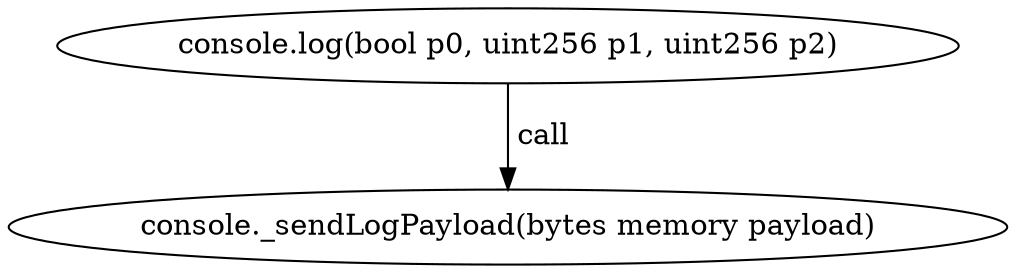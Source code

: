 digraph "" {
	graph [bb="0,0,413.08,124.8"];
	node [label="\N"];
	"console.log(bool p0, uint256 p1, uint256 p2)"	 [height=0.5,
		pos="206.54,106.8",
		width=5.1049];
	"console._sendLogPayload(bytes memory payload)"	 [height=0.5,
		pos="206.54,18",
		width=5.7372];
	"console.log(bool p0, uint256 p1, uint256 p2)" -> "console._sendLogPayload(bytes memory payload)" [key=call,
	label=" call",
	lp="218.39,62.4",
	pos="e,206.54,36.072 206.54,88.401 206.54,76.295 206.54,60.208 206.54,46.467"];
}
digraph "" {
	graph [bb="0,0,413.08,124.8"];
	node [label="\N"];
	"console.log(bool p0, uint256 p1, uint256 p2)"	 [height=0.5,
		pos="206.54,106.8",
		width=5.1049];
	"console._sendLogPayload(bytes memory payload)"	 [height=0.5,
		pos="206.54,18",
		width=5.7372];
	"console.log(bool p0, uint256 p1, uint256 p2)" -> "console._sendLogPayload(bytes memory payload)" [key=call,
	label=" call",
	lp="218.39,62.4",
	pos="e,206.54,36.072 206.54,88.401 206.54,76.295 206.54,60.208 206.54,46.467"];
}
